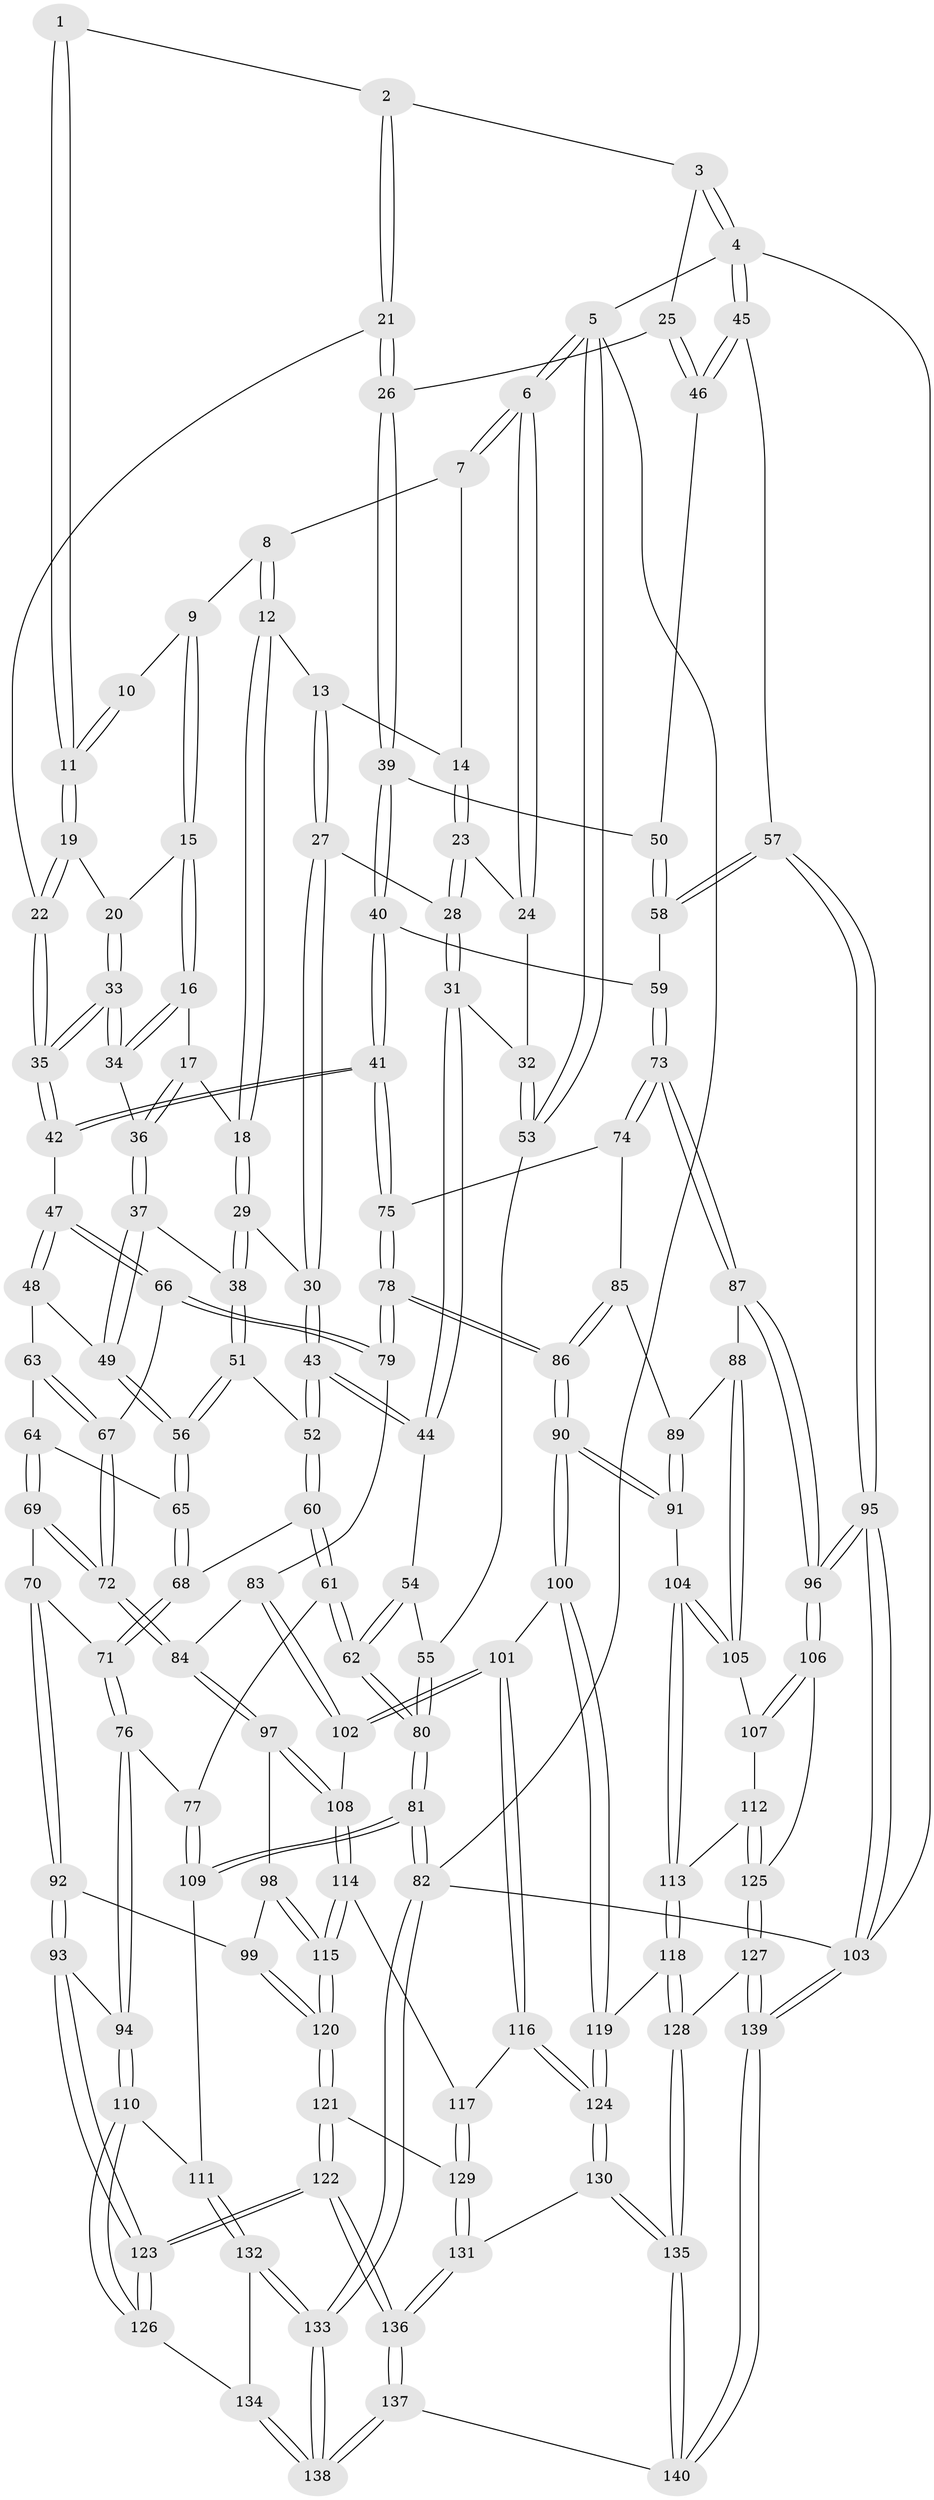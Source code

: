 // coarse degree distribution, {3: 0.2571428571428571, 4: 0.6, 2: 0.05714285714285714, 5: 0.08571428571428572}
// Generated by graph-tools (version 1.1) at 2025/38/03/04/25 23:38:31]
// undirected, 140 vertices, 347 edges
graph export_dot {
  node [color=gray90,style=filled];
  1 [pos="+0.8413113097625582+0"];
  2 [pos="+1+0"];
  3 [pos="+1+0"];
  4 [pos="+1+0"];
  5 [pos="+0+0"];
  6 [pos="+0+0"];
  7 [pos="+0.1637655252963821+0"];
  8 [pos="+0.4411533686433827+0"];
  9 [pos="+0.5100971333006976+0"];
  10 [pos="+0.5844588924848745+0"];
  11 [pos="+0.6943219498581341+0.09510468594674117"];
  12 [pos="+0.3776316423920928+0.11064388355063791"];
  13 [pos="+0.25847416497346715+0.12665787718905117"];
  14 [pos="+0.2091176645531169+0.07332902086246378"];
  15 [pos="+0.5649410284132459+0.11683161030658457"];
  16 [pos="+0.5412067140642252+0.15444862644940252"];
  17 [pos="+0.411062243497366+0.1435558371944334"];
  18 [pos="+0.3908115510028576+0.13827051177001168"];
  19 [pos="+0.7062448548457447+0.13134521278101544"];
  20 [pos="+0.6505175622956353+0.13578202967647973"];
  21 [pos="+0.7739487713408568+0.14856824794016033"];
  22 [pos="+0.7619850324582472+0.15277323671195014"];
  23 [pos="+0.12856880784025732+0.14758588774320344"];
  24 [pos="+0.08015239633439375+0.12660651317460167"];
  25 [pos="+0.9087431624009144+0.20553165559206843"];
  26 [pos="+0.8755858901699461+0.21883693494011824"];
  27 [pos="+0.24539489728833155+0.20992701916687778"];
  28 [pos="+0.13753933212012287+0.1876535856156938"];
  29 [pos="+0.3694409687460724+0.23464484056737822"];
  30 [pos="+0.2616803015571851+0.2505862661307998"];
  31 [pos="+0.09572894349823569+0.2714387360665883"];
  32 [pos="+0.006925948768411654+0.25123589517051326"];
  33 [pos="+0.6209820718387699+0.272444118474078"];
  34 [pos="+0.5409075056636303+0.17984222169388428"];
  35 [pos="+0.6668956209401123+0.3668967348502671"];
  36 [pos="+0.48829186376380007+0.2459978193659527"];
  37 [pos="+0.4619516461087425+0.29979614600562904"];
  38 [pos="+0.40583632257407326+0.27757929214163335"];
  39 [pos="+0.8682272040492444+0.3402493014295995"];
  40 [pos="+0.8357014353716788+0.3735888502913229"];
  41 [pos="+0.7027598537194987+0.4245638782629141"];
  42 [pos="+0.6656565817074763+0.40753794690759954"];
  43 [pos="+0.21098203214663785+0.36332378602254745"];
  44 [pos="+0.1634503668146339+0.35571478781243604"];
  45 [pos="+1+0.23023694601898684"];
  46 [pos="+1+0.2408596949006688"];
  47 [pos="+0.6123054338964634+0.4227578913104962"];
  48 [pos="+0.5259291794606601+0.38036942253906825"];
  49 [pos="+0.48774238068664055+0.34205763535929473"];
  50 [pos="+0.8957266195835608+0.3412118716785182"];
  51 [pos="+0.27819427839227107+0.41804899164006515"];
  52 [pos="+0.23720999007834054+0.3931701181247319"];
  53 [pos="+0+0.26933093169188604"];
  54 [pos="+0.12636083392488004+0.3819948205229438"];
  55 [pos="+0+0.3004415905823064"];
  56 [pos="+0.2796464537556737+0.41969321767420326"];
  57 [pos="+1+0.48356215723491314"];
  58 [pos="+1+0.4753650314603884"];
  59 [pos="+0.9493957393985513+0.4826772815066243"];
  60 [pos="+0.1469333032716995+0.5301966276375478"];
  61 [pos="+0.056813946172153136+0.612964332021619"];
  62 [pos="+0+0.5808875602266634"];
  63 [pos="+0.36934863400420415+0.4622654927354054"];
  64 [pos="+0.3550908754548302+0.4658510568852598"];
  65 [pos="+0.2816266875409053+0.42305828369843285"];
  66 [pos="+0.5802530403651189+0.4732913763652372"];
  67 [pos="+0.5126695083068803+0.5148381187711107"];
  68 [pos="+0.26053449978426035+0.5324259790601515"];
  69 [pos="+0.40137530916489006+0.595646769257107"];
  70 [pos="+0.2941064944279438+0.6037006141477603"];
  71 [pos="+0.2628104534572326+0.59560707074249"];
  72 [pos="+0.41613368617267277+0.6047866685457778"];
  73 [pos="+0.8487534540215621+0.5826939603308713"];
  74 [pos="+0.783066721498915+0.5500172290442187"];
  75 [pos="+0.7407653638660501+0.5009421510419476"];
  76 [pos="+0.18376378198905602+0.6489643336971871"];
  77 [pos="+0.08891851471809256+0.6351886166038774"];
  78 [pos="+0.6363835143622026+0.6749286889119178"];
  79 [pos="+0.5811127411104621+0.6305553349634618"];
  80 [pos="+0+0.5844925077928633"];
  81 [pos="+0+0.8775550941801394"];
  82 [pos="+0+1"];
  83 [pos="+0.5106256479153121+0.6618061648112915"];
  84 [pos="+0.4362993841581018+0.665593402278917"];
  85 [pos="+0.7693077447788258+0.5847391412043691"];
  86 [pos="+0.6465192385593548+0.6969790423184206"];
  87 [pos="+0.8894796538651089+0.64205609477887"];
  88 [pos="+0.7568236436282284+0.7085806855446991"];
  89 [pos="+0.7681184755888665+0.5892186149963137"];
  90 [pos="+0.6579527357589258+0.7323992135283373"];
  91 [pos="+0.674386743032329+0.7345884593043844"];
  92 [pos="+0.327192399375602+0.751213901606006"];
  93 [pos="+0.3091686872896692+0.7628248691144126"];
  94 [pos="+0.25252031208395764+0.7463543925462222"];
  95 [pos="+1+0.7929683560091992"];
  96 [pos="+1+0.7480441572800313"];
  97 [pos="+0.42711823679091226+0.695084861232123"];
  98 [pos="+0.40632397226153133+0.7180033693391407"];
  99 [pos="+0.343287032506037+0.7458421849394743"];
  100 [pos="+0.63974269594508+0.7500873464259202"];
  101 [pos="+0.6267690276308479+0.757124038812892"];
  102 [pos="+0.5715406927249485+0.7488320216757788"];
  103 [pos="+1+1"];
  104 [pos="+0.6882308325292708+0.738436695313008"];
  105 [pos="+0.7394174783066148+0.7343303333336886"];
  106 [pos="+0.9940044091728535+0.7519508829820125"];
  107 [pos="+0.757302514075015+0.7454396332810571"];
  108 [pos="+0.5109938382076533+0.7674833498958182"];
  109 [pos="+0.10797244761395736+0.7671237962551888"];
  110 [pos="+0.18244188217011612+0.8132738319067746"];
  111 [pos="+0.12450234082771126+0.8163911633775868"];
  112 [pos="+0.7850992033377565+0.816346105622202"];
  113 [pos="+0.7244827632676918+0.8304896710267807"];
  114 [pos="+0.5064424045781818+0.8189660366055115"];
  115 [pos="+0.4476052978355872+0.846955688624407"];
  116 [pos="+0.5910452944022685+0.8277972586570962"];
  117 [pos="+0.5489604570159908+0.8439344402317176"];
  118 [pos="+0.7181758104445216+0.8599832270639998"];
  119 [pos="+0.6758035284507083+0.8663082553848466"];
  120 [pos="+0.4311001174116328+0.8803064427167244"];
  121 [pos="+0.41859935115750385+0.913949053245542"];
  122 [pos="+0.373551766211421+0.9616866834614082"];
  123 [pos="+0.31343734092146824+0.8515624436586754"];
  124 [pos="+0.6382272545325124+0.9061946052646584"];
  125 [pos="+0.8265450543185995+0.8503583088155237"];
  126 [pos="+0.21890610757313242+0.8640175141751005"];
  127 [pos="+0.8034284270889444+0.8964135472774803"];
  128 [pos="+0.7595406515488827+0.9010834218974262"];
  129 [pos="+0.5382635040612358+0.9029719304773886"];
  130 [pos="+0.6280186528867021+0.9737637866072053"];
  131 [pos="+0.5816136506771081+0.948387990001708"];
  132 [pos="+0+1"];
  133 [pos="+0+1"];
  134 [pos="+0.2184663272066871+0.8656594337261257"];
  135 [pos="+0.6515517314832767+1"];
  136 [pos="+0.36552886198425344+1"];
  137 [pos="+0.2939552474407025+1"];
  138 [pos="+0.27608237898038973+1"];
  139 [pos="+1+1"];
  140 [pos="+0.6737725402014237+1"];
  1 -- 2;
  1 -- 11;
  1 -- 11;
  2 -- 3;
  2 -- 21;
  2 -- 21;
  3 -- 4;
  3 -- 4;
  3 -- 25;
  4 -- 5;
  4 -- 45;
  4 -- 45;
  4 -- 103;
  5 -- 6;
  5 -- 6;
  5 -- 53;
  5 -- 53;
  5 -- 82;
  6 -- 7;
  6 -- 7;
  6 -- 24;
  6 -- 24;
  7 -- 8;
  7 -- 14;
  8 -- 9;
  8 -- 12;
  8 -- 12;
  9 -- 10;
  9 -- 15;
  9 -- 15;
  10 -- 11;
  10 -- 11;
  11 -- 19;
  11 -- 19;
  12 -- 13;
  12 -- 18;
  12 -- 18;
  13 -- 14;
  13 -- 27;
  13 -- 27;
  14 -- 23;
  14 -- 23;
  15 -- 16;
  15 -- 16;
  15 -- 20;
  16 -- 17;
  16 -- 34;
  16 -- 34;
  17 -- 18;
  17 -- 36;
  17 -- 36;
  18 -- 29;
  18 -- 29;
  19 -- 20;
  19 -- 22;
  19 -- 22;
  20 -- 33;
  20 -- 33;
  21 -- 22;
  21 -- 26;
  21 -- 26;
  22 -- 35;
  22 -- 35;
  23 -- 24;
  23 -- 28;
  23 -- 28;
  24 -- 32;
  25 -- 26;
  25 -- 46;
  25 -- 46;
  26 -- 39;
  26 -- 39;
  27 -- 28;
  27 -- 30;
  27 -- 30;
  28 -- 31;
  28 -- 31;
  29 -- 30;
  29 -- 38;
  29 -- 38;
  30 -- 43;
  30 -- 43;
  31 -- 32;
  31 -- 44;
  31 -- 44;
  32 -- 53;
  32 -- 53;
  33 -- 34;
  33 -- 34;
  33 -- 35;
  33 -- 35;
  34 -- 36;
  35 -- 42;
  35 -- 42;
  36 -- 37;
  36 -- 37;
  37 -- 38;
  37 -- 49;
  37 -- 49;
  38 -- 51;
  38 -- 51;
  39 -- 40;
  39 -- 40;
  39 -- 50;
  40 -- 41;
  40 -- 41;
  40 -- 59;
  41 -- 42;
  41 -- 42;
  41 -- 75;
  41 -- 75;
  42 -- 47;
  43 -- 44;
  43 -- 44;
  43 -- 52;
  43 -- 52;
  44 -- 54;
  45 -- 46;
  45 -- 46;
  45 -- 57;
  46 -- 50;
  47 -- 48;
  47 -- 48;
  47 -- 66;
  47 -- 66;
  48 -- 49;
  48 -- 63;
  49 -- 56;
  49 -- 56;
  50 -- 58;
  50 -- 58;
  51 -- 52;
  51 -- 56;
  51 -- 56;
  52 -- 60;
  52 -- 60;
  53 -- 55;
  54 -- 55;
  54 -- 62;
  54 -- 62;
  55 -- 80;
  55 -- 80;
  56 -- 65;
  56 -- 65;
  57 -- 58;
  57 -- 58;
  57 -- 95;
  57 -- 95;
  58 -- 59;
  59 -- 73;
  59 -- 73;
  60 -- 61;
  60 -- 61;
  60 -- 68;
  61 -- 62;
  61 -- 62;
  61 -- 77;
  62 -- 80;
  62 -- 80;
  63 -- 64;
  63 -- 67;
  63 -- 67;
  64 -- 65;
  64 -- 69;
  64 -- 69;
  65 -- 68;
  65 -- 68;
  66 -- 67;
  66 -- 79;
  66 -- 79;
  67 -- 72;
  67 -- 72;
  68 -- 71;
  68 -- 71;
  69 -- 70;
  69 -- 72;
  69 -- 72;
  70 -- 71;
  70 -- 92;
  70 -- 92;
  71 -- 76;
  71 -- 76;
  72 -- 84;
  72 -- 84;
  73 -- 74;
  73 -- 74;
  73 -- 87;
  73 -- 87;
  74 -- 75;
  74 -- 85;
  75 -- 78;
  75 -- 78;
  76 -- 77;
  76 -- 94;
  76 -- 94;
  77 -- 109;
  77 -- 109;
  78 -- 79;
  78 -- 79;
  78 -- 86;
  78 -- 86;
  79 -- 83;
  80 -- 81;
  80 -- 81;
  81 -- 82;
  81 -- 82;
  81 -- 109;
  81 -- 109;
  82 -- 133;
  82 -- 133;
  82 -- 103;
  83 -- 84;
  83 -- 102;
  83 -- 102;
  84 -- 97;
  84 -- 97;
  85 -- 86;
  85 -- 86;
  85 -- 89;
  86 -- 90;
  86 -- 90;
  87 -- 88;
  87 -- 96;
  87 -- 96;
  88 -- 89;
  88 -- 105;
  88 -- 105;
  89 -- 91;
  89 -- 91;
  90 -- 91;
  90 -- 91;
  90 -- 100;
  90 -- 100;
  91 -- 104;
  92 -- 93;
  92 -- 93;
  92 -- 99;
  93 -- 94;
  93 -- 123;
  93 -- 123;
  94 -- 110;
  94 -- 110;
  95 -- 96;
  95 -- 96;
  95 -- 103;
  95 -- 103;
  96 -- 106;
  96 -- 106;
  97 -- 98;
  97 -- 108;
  97 -- 108;
  98 -- 99;
  98 -- 115;
  98 -- 115;
  99 -- 120;
  99 -- 120;
  100 -- 101;
  100 -- 119;
  100 -- 119;
  101 -- 102;
  101 -- 102;
  101 -- 116;
  101 -- 116;
  102 -- 108;
  103 -- 139;
  103 -- 139;
  104 -- 105;
  104 -- 105;
  104 -- 113;
  104 -- 113;
  105 -- 107;
  106 -- 107;
  106 -- 107;
  106 -- 125;
  107 -- 112;
  108 -- 114;
  108 -- 114;
  109 -- 111;
  110 -- 111;
  110 -- 126;
  110 -- 126;
  111 -- 132;
  111 -- 132;
  112 -- 113;
  112 -- 125;
  112 -- 125;
  113 -- 118;
  113 -- 118;
  114 -- 115;
  114 -- 115;
  114 -- 117;
  115 -- 120;
  115 -- 120;
  116 -- 117;
  116 -- 124;
  116 -- 124;
  117 -- 129;
  117 -- 129;
  118 -- 119;
  118 -- 128;
  118 -- 128;
  119 -- 124;
  119 -- 124;
  120 -- 121;
  120 -- 121;
  121 -- 122;
  121 -- 122;
  121 -- 129;
  122 -- 123;
  122 -- 123;
  122 -- 136;
  122 -- 136;
  123 -- 126;
  123 -- 126;
  124 -- 130;
  124 -- 130;
  125 -- 127;
  125 -- 127;
  126 -- 134;
  127 -- 128;
  127 -- 139;
  127 -- 139;
  128 -- 135;
  128 -- 135;
  129 -- 131;
  129 -- 131;
  130 -- 131;
  130 -- 135;
  130 -- 135;
  131 -- 136;
  131 -- 136;
  132 -- 133;
  132 -- 133;
  132 -- 134;
  133 -- 138;
  133 -- 138;
  134 -- 138;
  134 -- 138;
  135 -- 140;
  135 -- 140;
  136 -- 137;
  136 -- 137;
  137 -- 138;
  137 -- 138;
  137 -- 140;
  139 -- 140;
  139 -- 140;
}
